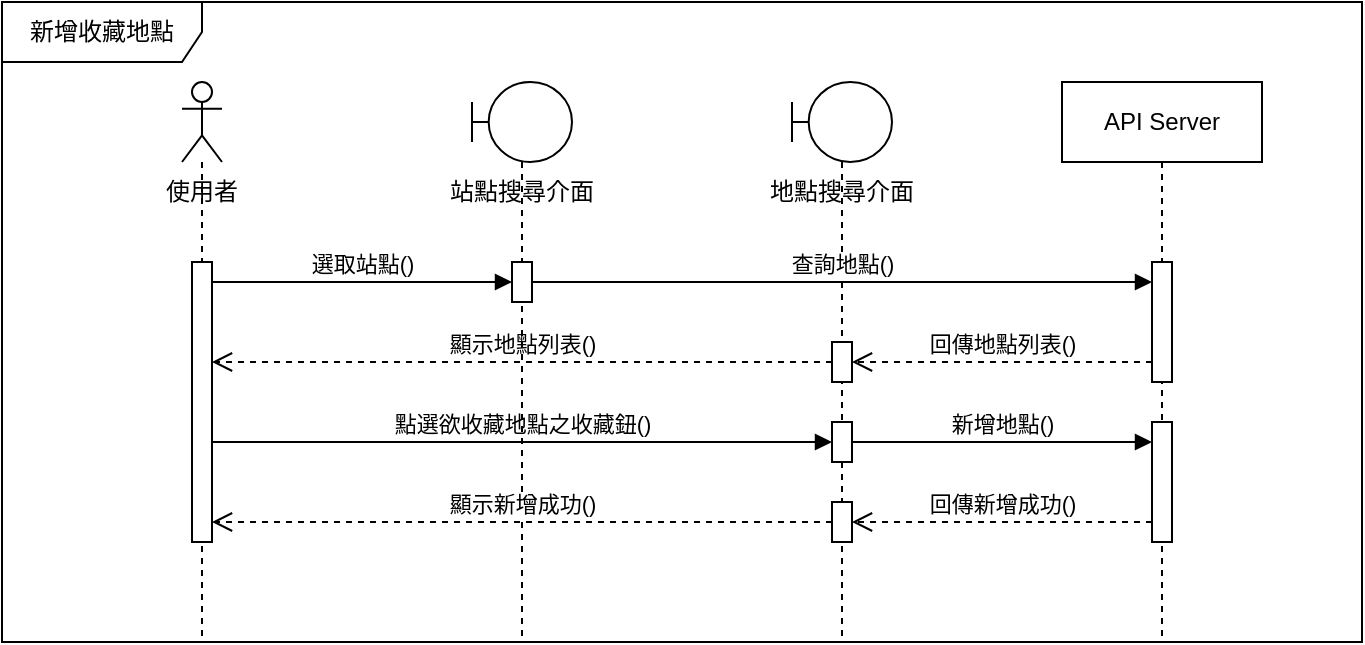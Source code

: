 <mxfile version="27.0.5">
  <diagram name="第 1 页" id="1ISZXP66ttom4p50y0LG">
    <mxGraphModel dx="856" dy="521" grid="1" gridSize="10" guides="1" tooltips="1" connect="1" arrows="1" fold="1" page="1" pageScale="1" pageWidth="827" pageHeight="1169" math="0" shadow="0">
      <root>
        <mxCell id="0" />
        <mxCell id="1" parent="0" />
        <mxCell id="TqxyXy0SHhE-zwgsd13N-1" value="" style="shape=umlLifeline;perimeter=lifelinePerimeter;whiteSpace=wrap;html=1;container=1;dropTarget=0;collapsible=0;recursiveResize=0;outlineConnect=0;portConstraint=eastwest;newEdgeStyle={&quot;curved&quot;:0,&quot;rounded&quot;:0};participant=umlActor;" parent="1" vertex="1">
          <mxGeometry x="130" y="80" width="20" height="280" as="geometry" />
        </mxCell>
        <mxCell id="TqxyXy0SHhE-zwgsd13N-10" value="" style="html=1;points=[[0,0,0,0,5],[0,1,0,0,-5],[1,0,0,0,5],[1,1,0,0,-5]];perimeter=orthogonalPerimeter;outlineConnect=0;targetShapes=umlLifeline;portConstraint=eastwest;newEdgeStyle={&quot;curved&quot;:0,&quot;rounded&quot;:0};" parent="TqxyXy0SHhE-zwgsd13N-1" vertex="1">
          <mxGeometry x="5" y="90" width="10" height="140" as="geometry" />
        </mxCell>
        <mxCell id="TqxyXy0SHhE-zwgsd13N-3" value="" style="shape=umlLifeline;perimeter=lifelinePerimeter;whiteSpace=wrap;html=1;container=1;dropTarget=0;collapsible=0;recursiveResize=0;outlineConnect=0;portConstraint=eastwest;newEdgeStyle={&quot;curved&quot;:0,&quot;rounded&quot;:0};participant=umlBoundary;" parent="1" vertex="1">
          <mxGeometry x="435" y="80" width="50" height="280" as="geometry" />
        </mxCell>
        <mxCell id="Vx5Z0k7N1KheZDOBe14Z-10" value="" style="html=1;points=[[0,0,0,0,5],[0,1,0,0,-5],[1,0,0,0,5],[1,1,0,0,-5]];perimeter=orthogonalPerimeter;outlineConnect=0;targetShapes=umlLifeline;portConstraint=eastwest;newEdgeStyle={&quot;curved&quot;:0,&quot;rounded&quot;:0};" parent="TqxyXy0SHhE-zwgsd13N-3" vertex="1">
          <mxGeometry x="20" y="170" width="10" height="20" as="geometry" />
        </mxCell>
        <mxCell id="TqxyXy0SHhE-zwgsd13N-4" value="API Server" style="shape=umlLifeline;perimeter=lifelinePerimeter;whiteSpace=wrap;html=1;container=1;dropTarget=0;collapsible=0;recursiveResize=0;outlineConnect=0;portConstraint=eastwest;newEdgeStyle={&quot;curved&quot;:0,&quot;rounded&quot;:0};" parent="1" vertex="1">
          <mxGeometry x="570" y="80" width="100" height="280" as="geometry" />
        </mxCell>
        <mxCell id="Vx5Z0k7N1KheZDOBe14Z-7" value="" style="html=1;points=[[0,0,0,0,5],[0,1,0,0,-5],[1,0,0,0,5],[1,1,0,0,-5]];perimeter=orthogonalPerimeter;outlineConnect=0;targetShapes=umlLifeline;portConstraint=eastwest;newEdgeStyle={&quot;curved&quot;:0,&quot;rounded&quot;:0};" parent="TqxyXy0SHhE-zwgsd13N-4" vertex="1">
          <mxGeometry x="45" y="170" width="10" height="60" as="geometry" />
        </mxCell>
        <mxCell id="Vx5Z0k7N1KheZDOBe14Z-6" value="" style="html=1;points=[[0,0,0,0,5],[0,1,0,0,-5],[1,0,0,0,5],[1,1,0,0,-5]];perimeter=orthogonalPerimeter;outlineConnect=0;targetShapes=umlLifeline;portConstraint=eastwest;newEdgeStyle={&quot;curved&quot;:0,&quot;rounded&quot;:0};" parent="TqxyXy0SHhE-zwgsd13N-4" vertex="1">
          <mxGeometry x="-115" y="210" width="10" height="20" as="geometry" />
        </mxCell>
        <mxCell id="Vx5Z0k7N1KheZDOBe14Z-12" value="回傳新增成功()" style="html=1;verticalAlign=bottom;endArrow=open;dashed=1;endSize=8;curved=0;rounded=0;" parent="TqxyXy0SHhE-zwgsd13N-4" target="Vx5Z0k7N1KheZDOBe14Z-6" edge="1">
          <mxGeometry x="0.002" relative="1" as="geometry">
            <mxPoint x="45" y="220" as="sourcePoint" />
            <mxPoint x="-90" y="220" as="targetPoint" />
            <Array as="points">
              <mxPoint x="-30" y="220" />
            </Array>
            <mxPoint as="offset" />
          </mxGeometry>
        </mxCell>
        <mxCell id="TqxyXy0SHhE-zwgsd13N-7" value="選取站點()" style="html=1;verticalAlign=bottom;endArrow=block;curved=0;rounded=0;" parent="1" target="waq_90hb6bEdvXV73J_--1" edge="1">
          <mxGeometry relative="1" as="geometry">
            <mxPoint x="145" y="180" as="sourcePoint" />
            <mxPoint x="250" y="180" as="targetPoint" />
          </mxGeometry>
        </mxCell>
        <mxCell id="TqxyXy0SHhE-zwgsd13N-49" value="新增收藏地點" style="shape=umlFrame;whiteSpace=wrap;html=1;pointerEvents=0;width=100;height=30;" parent="1" vertex="1">
          <mxGeometry x="40" y="40" width="680" height="320" as="geometry" />
        </mxCell>
        <mxCell id="TqxyXy0SHhE-zwgsd13N-50" value="使用者" style="text;html=1;align=center;verticalAlign=middle;whiteSpace=wrap;rounded=0;" parent="1" vertex="1">
          <mxGeometry x="110" y="120" width="60" height="30" as="geometry" />
        </mxCell>
        <mxCell id="TqxyXy0SHhE-zwgsd13N-52" value="地點搜尋&lt;span style=&quot;background-color: transparent; color: light-dark(rgb(0, 0, 0), rgb(255, 255, 255));&quot;&gt;介面&lt;/span&gt;" style="text;html=1;align=center;verticalAlign=middle;whiteSpace=wrap;rounded=0;" parent="1" vertex="1">
          <mxGeometry x="410" y="120" width="100" height="30" as="geometry" />
        </mxCell>
        <mxCell id="waq_90hb6bEdvXV73J_--5" value="顯示地點列表()" style="html=1;verticalAlign=bottom;endArrow=open;dashed=1;endSize=8;curved=0;rounded=0;" parent="1" source="VcYvTpe73nL05Xeo0cOq-7" target="TqxyXy0SHhE-zwgsd13N-10" edge="1">
          <mxGeometry relative="1" as="geometry">
            <mxPoint x="295" y="220" as="sourcePoint" />
            <mxPoint x="180" y="215" as="targetPoint" />
            <Array as="points" />
          </mxGeometry>
        </mxCell>
        <mxCell id="Vx5Z0k7N1KheZDOBe14Z-8" value="點選欲收藏地點之收藏鈕()" style="html=1;verticalAlign=bottom;endArrow=block;curved=0;rounded=0;" parent="1" source="TqxyXy0SHhE-zwgsd13N-10" target="Vx5Z0k7N1KheZDOBe14Z-10" edge="1">
          <mxGeometry width="80" relative="1" as="geometry">
            <mxPoint x="180" y="259.76" as="sourcePoint" />
            <mxPoint x="295" y="260" as="targetPoint" />
            <Array as="points">
              <mxPoint x="220" y="260" />
            </Array>
          </mxGeometry>
        </mxCell>
        <mxCell id="Vx5Z0k7N1KheZDOBe14Z-9" value="新增地點&lt;span style=&quot;background-color: light-dark(#ffffff, var(--ge-dark-color, #121212)); color: light-dark(rgb(0, 0, 0), rgb(255, 255, 255));&quot;&gt;()&lt;/span&gt;" style="html=1;verticalAlign=bottom;endArrow=block;curved=0;rounded=0;" parent="1" source="Vx5Z0k7N1KheZDOBe14Z-10" target="Vx5Z0k7N1KheZDOBe14Z-7" edge="1">
          <mxGeometry width="80" relative="1" as="geometry">
            <mxPoint x="494" y="340" as="sourcePoint" />
            <mxPoint x="574" y="340" as="targetPoint" />
          </mxGeometry>
        </mxCell>
        <mxCell id="VcYvTpe73nL05Xeo0cOq-3" value="" style="shape=umlLifeline;perimeter=lifelinePerimeter;whiteSpace=wrap;html=1;container=1;dropTarget=0;collapsible=0;recursiveResize=0;outlineConnect=0;portConstraint=eastwest;newEdgeStyle={&quot;curved&quot;:0,&quot;rounded&quot;:0};participant=umlBoundary;" parent="1" vertex="1">
          <mxGeometry x="275" y="80" width="50" height="280" as="geometry" />
        </mxCell>
        <mxCell id="waq_90hb6bEdvXV73J_--1" value="" style="html=1;points=[[0,0,0,0,5],[0,1,0,0,-5],[1,0,0,0,5],[1,1,0,0,-5]];perimeter=orthogonalPerimeter;outlineConnect=0;targetShapes=umlLifeline;portConstraint=eastwest;newEdgeStyle={&quot;curved&quot;:0,&quot;rounded&quot;:0};" parent="VcYvTpe73nL05Xeo0cOq-3" vertex="1">
          <mxGeometry x="20" y="90" width="10" height="20" as="geometry" />
        </mxCell>
        <mxCell id="VcYvTpe73nL05Xeo0cOq-5" value="站點搜尋&lt;span style=&quot;background-color: transparent; color: light-dark(rgb(0, 0, 0), rgb(255, 255, 255));&quot;&gt;介面&lt;/span&gt;" style="text;html=1;align=center;verticalAlign=middle;whiteSpace=wrap;rounded=0;" parent="1" vertex="1">
          <mxGeometry x="250" y="120" width="100" height="30" as="geometry" />
        </mxCell>
        <mxCell id="VcYvTpe73nL05Xeo0cOq-6" value="" style="html=1;points=[[0,0,0,0,5],[0,1,0,0,-5],[1,0,0,0,5],[1,1,0,0,-5]];perimeter=orthogonalPerimeter;outlineConnect=0;targetShapes=umlLifeline;portConstraint=eastwest;newEdgeStyle={&quot;curved&quot;:0,&quot;rounded&quot;:0};" parent="1" vertex="1">
          <mxGeometry x="615" y="170" width="10" height="60" as="geometry" />
        </mxCell>
        <mxCell id="VcYvTpe73nL05Xeo0cOq-7" value="" style="html=1;points=[[0,0,0,0,5],[0,1,0,0,-5],[1,0,0,0,5],[1,1,0,0,-5]];perimeter=orthogonalPerimeter;outlineConnect=0;targetShapes=umlLifeline;portConstraint=eastwest;newEdgeStyle={&quot;curved&quot;:0,&quot;rounded&quot;:0};" parent="1" vertex="1">
          <mxGeometry x="455" y="210" width="10" height="20" as="geometry" />
        </mxCell>
        <mxCell id="Vx5Z0k7N1KheZDOBe14Z-13" value="顯示新增成功()" style="html=1;verticalAlign=bottom;endArrow=open;dashed=1;endSize=8;curved=0;rounded=0;" parent="1" source="Vx5Z0k7N1KheZDOBe14Z-6" target="TqxyXy0SHhE-zwgsd13N-10" edge="1">
          <mxGeometry relative="1" as="geometry">
            <mxPoint x="410" y="299.76" as="sourcePoint" />
            <mxPoint x="305" y="300" as="targetPoint" />
          </mxGeometry>
        </mxCell>
        <mxCell id="VcYvTpe73nL05Xeo0cOq-8" value="查詢地點()" style="html=1;verticalAlign=bottom;endArrow=block;curved=0;rounded=0;" parent="1" source="waq_90hb6bEdvXV73J_--1" target="VcYvTpe73nL05Xeo0cOq-6" edge="1">
          <mxGeometry width="80" relative="1" as="geometry">
            <mxPoint x="333" y="180" as="sourcePoint" />
            <mxPoint x="413" y="180" as="targetPoint" />
          </mxGeometry>
        </mxCell>
        <mxCell id="VcYvTpe73nL05Xeo0cOq-9" value="回傳地點列表()" style="html=1;verticalAlign=bottom;endArrow=open;dashed=1;endSize=8;curved=0;rounded=0;" parent="1" source="VcYvTpe73nL05Xeo0cOq-6" target="VcYvTpe73nL05Xeo0cOq-7" edge="1">
          <mxGeometry relative="1" as="geometry">
            <mxPoint x="565" y="219.66" as="sourcePoint" />
            <mxPoint x="485" y="219.66" as="targetPoint" />
            <Array as="points">
              <mxPoint x="540" y="220" />
            </Array>
          </mxGeometry>
        </mxCell>
      </root>
    </mxGraphModel>
  </diagram>
</mxfile>
